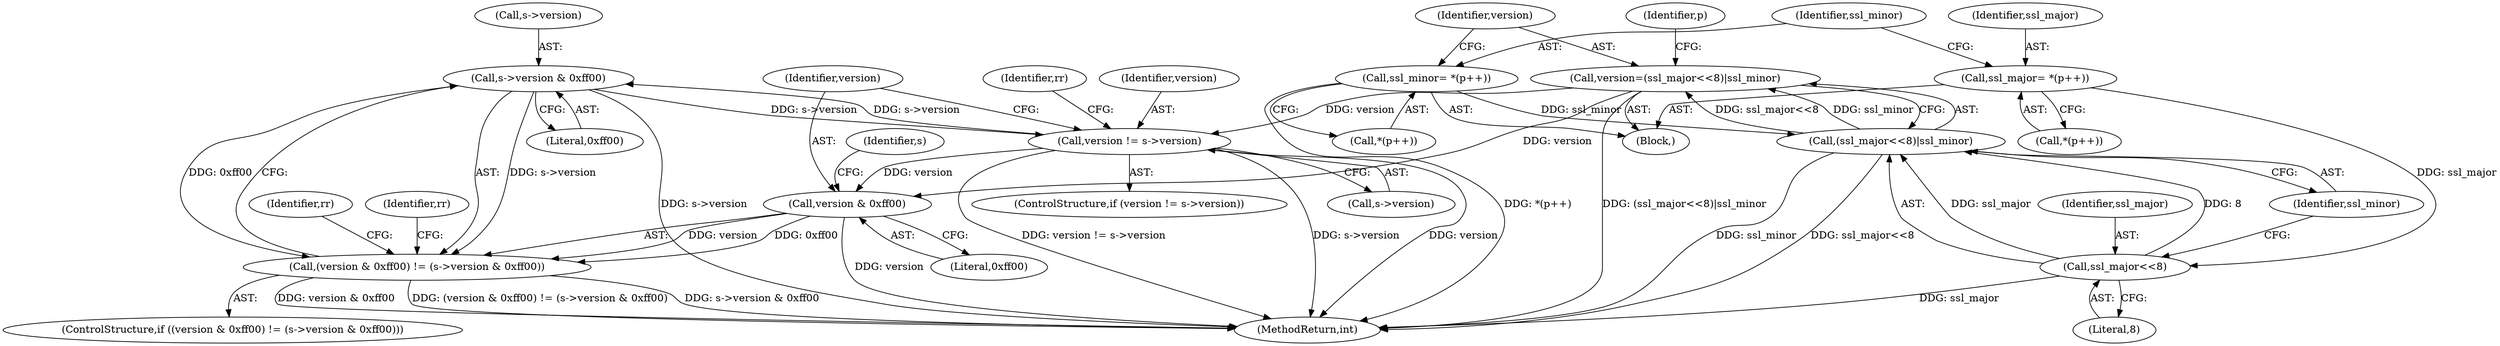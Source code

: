 digraph "0_openssl_248385c606620b29ecc96ca9d3603463f879652b@pointer" {
"1000307" [label="(Call,s->version & 0xff00)"];
"1000285" [label="(Call,version != s->version)"];
"1000247" [label="(Call,version=(ssl_major<<8)|ssl_minor)"];
"1000249" [label="(Call,(ssl_major<<8)|ssl_minor)"];
"1000250" [label="(Call,ssl_major<<8)"];
"1000237" [label="(Call,ssl_major= *(p++))"];
"1000242" [label="(Call,ssl_minor= *(p++))"];
"1000307" [label="(Call,s->version & 0xff00)"];
"1000304" [label="(Call,version & 0xff00)"];
"1000303" [label="(Call,(version & 0xff00) != (s->version & 0xff00))"];
"1000306" [label="(Literal,0xff00)"];
"1000253" [label="(Identifier,ssl_minor)"];
"1000255" [label="(Identifier,p)"];
"1000251" [label="(Identifier,ssl_major)"];
"1000311" [label="(Literal,0xff00)"];
"1000243" [label="(Identifier,ssl_minor)"];
"1000293" [label="(Identifier,rr)"];
"1000286" [label="(Identifier,version)"];
"1000524" [label="(MethodReturn,int)"];
"1000307" [label="(Call,s->version & 0xff00)"];
"1000244" [label="(Call,*(p++))"];
"1000249" [label="(Call,(ssl_major<<8)|ssl_minor)"];
"1000173" [label="(Block,)"];
"1000247" [label="(Call,version=(ssl_major<<8)|ssl_minor)"];
"1000303" [label="(Call,(version & 0xff00) != (s->version & 0xff00))"];
"1000237" [label="(Call,ssl_major= *(p++))"];
"1000315" [label="(Identifier,rr)"];
"1000287" [label="(Call,s->version)"];
"1000242" [label="(Call,ssl_minor= *(p++))"];
"1000252" [label="(Literal,8)"];
"1000308" [label="(Call,s->version)"];
"1000248" [label="(Identifier,version)"];
"1000284" [label="(ControlStructure,if (version != s->version))"];
"1000302" [label="(ControlStructure,if ((version & 0xff00) != (s->version & 0xff00)))"];
"1000304" [label="(Call,version & 0xff00)"];
"1000327" [label="(Identifier,rr)"];
"1000285" [label="(Call,version != s->version)"];
"1000238" [label="(Identifier,ssl_major)"];
"1000250" [label="(Call,ssl_major<<8)"];
"1000239" [label="(Call,*(p++))"];
"1000305" [label="(Identifier,version)"];
"1000309" [label="(Identifier,s)"];
"1000307" -> "1000303"  [label="AST: "];
"1000307" -> "1000311"  [label="CFG: "];
"1000308" -> "1000307"  [label="AST: "];
"1000311" -> "1000307"  [label="AST: "];
"1000303" -> "1000307"  [label="CFG: "];
"1000307" -> "1000524"  [label="DDG: s->version"];
"1000307" -> "1000285"  [label="DDG: s->version"];
"1000307" -> "1000303"  [label="DDG: s->version"];
"1000307" -> "1000303"  [label="DDG: 0xff00"];
"1000285" -> "1000307"  [label="DDG: s->version"];
"1000285" -> "1000284"  [label="AST: "];
"1000285" -> "1000287"  [label="CFG: "];
"1000286" -> "1000285"  [label="AST: "];
"1000287" -> "1000285"  [label="AST: "];
"1000293" -> "1000285"  [label="CFG: "];
"1000305" -> "1000285"  [label="CFG: "];
"1000285" -> "1000524"  [label="DDG: version"];
"1000285" -> "1000524"  [label="DDG: version != s->version"];
"1000285" -> "1000524"  [label="DDG: s->version"];
"1000247" -> "1000285"  [label="DDG: version"];
"1000285" -> "1000304"  [label="DDG: version"];
"1000247" -> "1000173"  [label="AST: "];
"1000247" -> "1000249"  [label="CFG: "];
"1000248" -> "1000247"  [label="AST: "];
"1000249" -> "1000247"  [label="AST: "];
"1000255" -> "1000247"  [label="CFG: "];
"1000247" -> "1000524"  [label="DDG: (ssl_major<<8)|ssl_minor"];
"1000249" -> "1000247"  [label="DDG: ssl_major<<8"];
"1000249" -> "1000247"  [label="DDG: ssl_minor"];
"1000247" -> "1000304"  [label="DDG: version"];
"1000249" -> "1000253"  [label="CFG: "];
"1000250" -> "1000249"  [label="AST: "];
"1000253" -> "1000249"  [label="AST: "];
"1000249" -> "1000524"  [label="DDG: ssl_minor"];
"1000249" -> "1000524"  [label="DDG: ssl_major<<8"];
"1000250" -> "1000249"  [label="DDG: ssl_major"];
"1000250" -> "1000249"  [label="DDG: 8"];
"1000242" -> "1000249"  [label="DDG: ssl_minor"];
"1000250" -> "1000252"  [label="CFG: "];
"1000251" -> "1000250"  [label="AST: "];
"1000252" -> "1000250"  [label="AST: "];
"1000253" -> "1000250"  [label="CFG: "];
"1000250" -> "1000524"  [label="DDG: ssl_major"];
"1000237" -> "1000250"  [label="DDG: ssl_major"];
"1000237" -> "1000173"  [label="AST: "];
"1000237" -> "1000239"  [label="CFG: "];
"1000238" -> "1000237"  [label="AST: "];
"1000239" -> "1000237"  [label="AST: "];
"1000243" -> "1000237"  [label="CFG: "];
"1000242" -> "1000173"  [label="AST: "];
"1000242" -> "1000244"  [label="CFG: "];
"1000243" -> "1000242"  [label="AST: "];
"1000244" -> "1000242"  [label="AST: "];
"1000248" -> "1000242"  [label="CFG: "];
"1000242" -> "1000524"  [label="DDG: *(p++)"];
"1000304" -> "1000303"  [label="AST: "];
"1000304" -> "1000306"  [label="CFG: "];
"1000305" -> "1000304"  [label="AST: "];
"1000306" -> "1000304"  [label="AST: "];
"1000309" -> "1000304"  [label="CFG: "];
"1000304" -> "1000524"  [label="DDG: version"];
"1000304" -> "1000303"  [label="DDG: version"];
"1000304" -> "1000303"  [label="DDG: 0xff00"];
"1000303" -> "1000302"  [label="AST: "];
"1000315" -> "1000303"  [label="CFG: "];
"1000327" -> "1000303"  [label="CFG: "];
"1000303" -> "1000524"  [label="DDG: version & 0xff00"];
"1000303" -> "1000524"  [label="DDG: (version & 0xff00) != (s->version & 0xff00)"];
"1000303" -> "1000524"  [label="DDG: s->version & 0xff00"];
}
